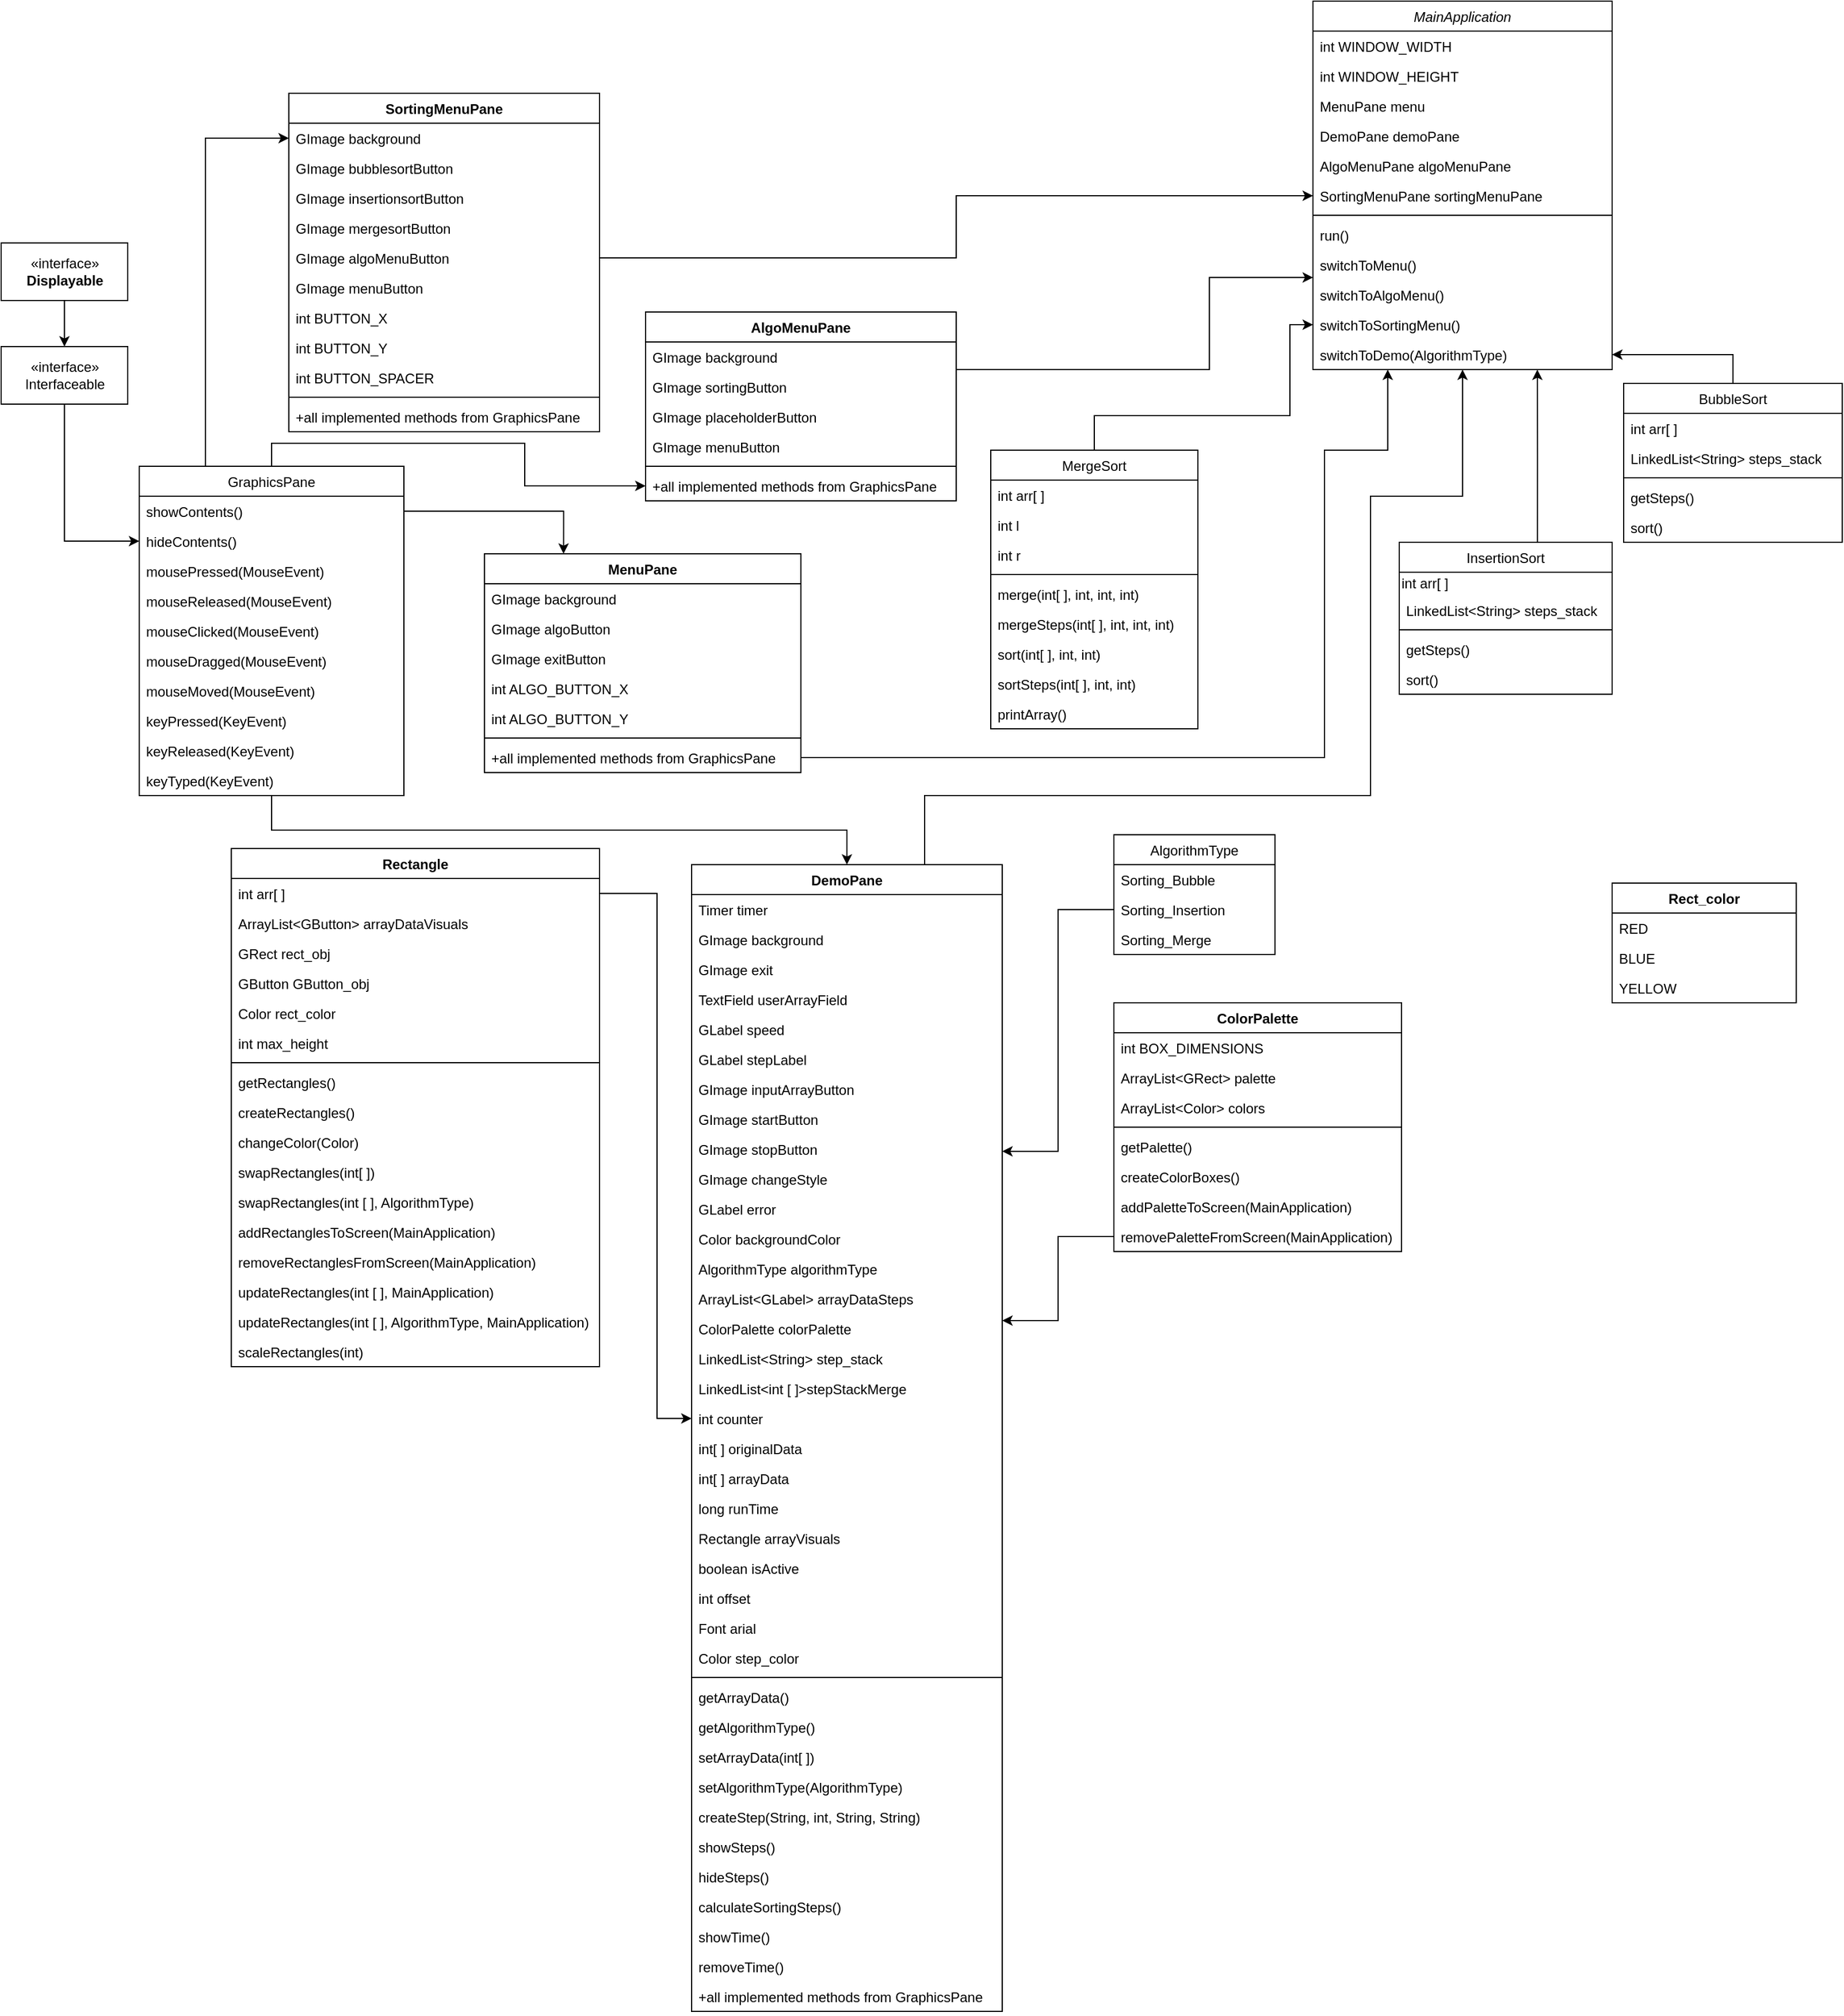 <mxfile version="14.6.1" type="github">
  <diagram id="C5RBs43oDa-KdzZeNtuy" name="Page-1">
    <mxGraphModel dx="2372" dy="1931" grid="1" gridSize="10" guides="1" tooltips="1" connect="1" arrows="1" fold="1" page="1" pageScale="1" pageWidth="827" pageHeight="1169" math="0" shadow="0">
      <root>
        <mxCell id="WIyWlLk6GJQsqaUBKTNV-0" />
        <mxCell id="WIyWlLk6GJQsqaUBKTNV-1" parent="WIyWlLk6GJQsqaUBKTNV-0" />
        <mxCell id="zkfFHV4jXpPFQw0GAbJ--0" value="MainApplication" style="swimlane;fontStyle=2;align=center;verticalAlign=top;childLayout=stackLayout;horizontal=1;startSize=26;horizontalStack=0;resizeParent=1;resizeLast=0;collapsible=1;marginBottom=0;rounded=0;shadow=0;strokeWidth=1;" parent="WIyWlLk6GJQsqaUBKTNV-1" vertex="1">
          <mxGeometry x="-310" y="-540" width="260" height="320" as="geometry">
            <mxRectangle x="230" y="140" width="160" height="26" as="alternateBounds" />
          </mxGeometry>
        </mxCell>
        <mxCell id="zkfFHV4jXpPFQw0GAbJ--1" value="int WINDOW_WIDTH" style="text;align=left;verticalAlign=top;spacingLeft=4;spacingRight=4;overflow=hidden;rotatable=0;points=[[0,0.5],[1,0.5]];portConstraint=eastwest;" parent="zkfFHV4jXpPFQw0GAbJ--0" vertex="1">
          <mxGeometry y="26" width="260" height="26" as="geometry" />
        </mxCell>
        <mxCell id="LGMK1gvnOZdBRCZ1egcA-61" value="int WINDOW_HEIGHT" style="text;strokeColor=none;fillColor=none;align=left;verticalAlign=top;spacingLeft=4;spacingRight=4;overflow=hidden;rotatable=0;points=[[0,0.5],[1,0.5]];portConstraint=eastwest;" parent="zkfFHV4jXpPFQw0GAbJ--0" vertex="1">
          <mxGeometry y="52" width="260" height="26" as="geometry" />
        </mxCell>
        <mxCell id="LGMK1gvnOZdBRCZ1egcA-62" value="MenuPane menu" style="text;strokeColor=none;fillColor=none;align=left;verticalAlign=top;spacingLeft=4;spacingRight=4;overflow=hidden;rotatable=0;points=[[0,0.5],[1,0.5]];portConstraint=eastwest;" parent="zkfFHV4jXpPFQw0GAbJ--0" vertex="1">
          <mxGeometry y="78" width="260" height="26" as="geometry" />
        </mxCell>
        <mxCell id="LGMK1gvnOZdBRCZ1egcA-63" value="DemoPane demoPane" style="text;strokeColor=none;fillColor=none;align=left;verticalAlign=top;spacingLeft=4;spacingRight=4;overflow=hidden;rotatable=0;points=[[0,0.5],[1,0.5]];portConstraint=eastwest;" parent="zkfFHV4jXpPFQw0GAbJ--0" vertex="1">
          <mxGeometry y="104" width="260" height="26" as="geometry" />
        </mxCell>
        <mxCell id="LGMK1gvnOZdBRCZ1egcA-64" value="AlgoMenuPane algoMenuPane" style="text;strokeColor=none;fillColor=none;align=left;verticalAlign=top;spacingLeft=4;spacingRight=4;overflow=hidden;rotatable=0;points=[[0,0.5],[1,0.5]];portConstraint=eastwest;" parent="zkfFHV4jXpPFQw0GAbJ--0" vertex="1">
          <mxGeometry y="130" width="260" height="26" as="geometry" />
        </mxCell>
        <mxCell id="LGMK1gvnOZdBRCZ1egcA-65" value="SortingMenuPane sortingMenuPane" style="text;strokeColor=none;fillColor=none;align=left;verticalAlign=top;spacingLeft=4;spacingRight=4;overflow=hidden;rotatable=0;points=[[0,0.5],[1,0.5]];portConstraint=eastwest;" parent="zkfFHV4jXpPFQw0GAbJ--0" vertex="1">
          <mxGeometry y="156" width="260" height="26" as="geometry" />
        </mxCell>
        <mxCell id="zkfFHV4jXpPFQw0GAbJ--4" value="" style="line;html=1;strokeWidth=1;align=left;verticalAlign=middle;spacingTop=-1;spacingLeft=3;spacingRight=3;rotatable=0;labelPosition=right;points=[];portConstraint=eastwest;" parent="zkfFHV4jXpPFQw0GAbJ--0" vertex="1">
          <mxGeometry y="182" width="260" height="8" as="geometry" />
        </mxCell>
        <mxCell id="zkfFHV4jXpPFQw0GAbJ--5" value="run()" style="text;align=left;verticalAlign=top;spacingLeft=4;spacingRight=4;overflow=hidden;rotatable=0;points=[[0,0.5],[1,0.5]];portConstraint=eastwest;" parent="zkfFHV4jXpPFQw0GAbJ--0" vertex="1">
          <mxGeometry y="190" width="260" height="26" as="geometry" />
        </mxCell>
        <mxCell id="LGMK1gvnOZdBRCZ1egcA-70" value="switchToMenu()" style="text;strokeColor=none;fillColor=none;align=left;verticalAlign=top;spacingLeft=4;spacingRight=4;overflow=hidden;rotatable=0;points=[[0,0.5],[1,0.5]];portConstraint=eastwest;" parent="zkfFHV4jXpPFQw0GAbJ--0" vertex="1">
          <mxGeometry y="216" width="260" height="26" as="geometry" />
        </mxCell>
        <mxCell id="LGMK1gvnOZdBRCZ1egcA-71" value="switchToAlgoMenu()" style="text;strokeColor=none;fillColor=none;align=left;verticalAlign=top;spacingLeft=4;spacingRight=4;overflow=hidden;rotatable=0;points=[[0,0.5],[1,0.5]];portConstraint=eastwest;" parent="zkfFHV4jXpPFQw0GAbJ--0" vertex="1">
          <mxGeometry y="242" width="260" height="26" as="geometry" />
        </mxCell>
        <mxCell id="LGMK1gvnOZdBRCZ1egcA-72" value="switchToSortingMenu()" style="text;strokeColor=none;fillColor=none;align=left;verticalAlign=top;spacingLeft=4;spacingRight=4;overflow=hidden;rotatable=0;points=[[0,0.5],[1,0.5]];portConstraint=eastwest;" parent="zkfFHV4jXpPFQw0GAbJ--0" vertex="1">
          <mxGeometry y="268" width="260" height="26" as="geometry" />
        </mxCell>
        <mxCell id="LGMK1gvnOZdBRCZ1egcA-73" value="switchToDemo(AlgorithmType)" style="text;strokeColor=none;fillColor=none;align=left;verticalAlign=top;spacingLeft=4;spacingRight=4;overflow=hidden;rotatable=0;points=[[0,0.5],[1,0.5]];portConstraint=eastwest;" parent="zkfFHV4jXpPFQw0GAbJ--0" vertex="1">
          <mxGeometry y="294" width="260" height="26" as="geometry" />
        </mxCell>
        <mxCell id="LGMK1gvnOZdBRCZ1egcA-74" style="edgeStyle=orthogonalEdgeStyle;rounded=0;orthogonalLoop=1;jettySize=auto;html=1;exitX=0.5;exitY=0;exitDx=0;exitDy=0;entryX=1;entryY=0.5;entryDx=0;entryDy=0;" parent="WIyWlLk6GJQsqaUBKTNV-1" source="zkfFHV4jXpPFQw0GAbJ--6" target="LGMK1gvnOZdBRCZ1egcA-73" edge="1">
          <mxGeometry relative="1" as="geometry" />
        </mxCell>
        <mxCell id="zkfFHV4jXpPFQw0GAbJ--6" value="BubbleSort" style="swimlane;fontStyle=0;align=center;verticalAlign=top;childLayout=stackLayout;horizontal=1;startSize=26;horizontalStack=0;resizeParent=1;resizeLast=0;collapsible=1;marginBottom=0;rounded=0;shadow=0;strokeWidth=1;" parent="WIyWlLk6GJQsqaUBKTNV-1" vertex="1">
          <mxGeometry x="-40" y="-208" width="190" height="138" as="geometry">
            <mxRectangle x="130" y="380" width="160" height="26" as="alternateBounds" />
          </mxGeometry>
        </mxCell>
        <mxCell id="zkfFHV4jXpPFQw0GAbJ--8" value="int arr[ ]" style="text;align=left;verticalAlign=top;spacingLeft=4;spacingRight=4;overflow=hidden;rotatable=0;points=[[0,0.5],[1,0.5]];portConstraint=eastwest;rounded=0;shadow=0;html=0;" parent="zkfFHV4jXpPFQw0GAbJ--6" vertex="1">
          <mxGeometry y="26" width="190" height="26" as="geometry" />
        </mxCell>
        <mxCell id="LGMK1gvnOZdBRCZ1egcA-59" value="LinkedList&lt;String&gt; steps_stack" style="text;strokeColor=none;fillColor=none;align=left;verticalAlign=top;spacingLeft=4;spacingRight=4;overflow=hidden;rotatable=0;points=[[0,0.5],[1,0.5]];portConstraint=eastwest;" parent="zkfFHV4jXpPFQw0GAbJ--6" vertex="1">
          <mxGeometry y="52" width="190" height="26" as="geometry" />
        </mxCell>
        <mxCell id="zkfFHV4jXpPFQw0GAbJ--9" value="" style="line;html=1;strokeWidth=1;align=left;verticalAlign=middle;spacingTop=-1;spacingLeft=3;spacingRight=3;rotatable=0;labelPosition=right;points=[];portConstraint=eastwest;" parent="zkfFHV4jXpPFQw0GAbJ--6" vertex="1">
          <mxGeometry y="78" width="190" height="8" as="geometry" />
        </mxCell>
        <mxCell id="zkfFHV4jXpPFQw0GAbJ--11" value="getSteps()" style="text;align=left;verticalAlign=top;spacingLeft=4;spacingRight=4;overflow=hidden;rotatable=0;points=[[0,0.5],[1,0.5]];portConstraint=eastwest;" parent="zkfFHV4jXpPFQw0GAbJ--6" vertex="1">
          <mxGeometry y="86" width="190" height="26" as="geometry" />
        </mxCell>
        <mxCell id="LGMK1gvnOZdBRCZ1egcA-60" value="sort()" style="text;strokeColor=none;fillColor=none;align=left;verticalAlign=top;spacingLeft=4;spacingRight=4;overflow=hidden;rotatable=0;points=[[0,0.5],[1,0.5]];portConstraint=eastwest;" parent="zkfFHV4jXpPFQw0GAbJ--6" vertex="1">
          <mxGeometry y="112" width="190" height="26" as="geometry" />
        </mxCell>
        <mxCell id="zkfFHV4jXpPFQw0GAbJ--13" value="InsertionSort" style="swimlane;fontStyle=0;align=center;verticalAlign=top;childLayout=stackLayout;horizontal=1;startSize=26;horizontalStack=0;resizeParent=1;resizeLast=0;collapsible=1;marginBottom=0;rounded=0;shadow=0;strokeWidth=1;" parent="WIyWlLk6GJQsqaUBKTNV-1" vertex="1">
          <mxGeometry x="-235" y="-70" width="185" height="132" as="geometry">
            <mxRectangle x="340" y="380" width="170" height="26" as="alternateBounds" />
          </mxGeometry>
        </mxCell>
        <mxCell id="o2Na_KGdBYoTRW34L9EO-0" value="int arr[ ]" style="text;html=1;strokeColor=none;fillColor=none;align=left;verticalAlign=middle;whiteSpace=wrap;rounded=0;" parent="zkfFHV4jXpPFQw0GAbJ--13" vertex="1">
          <mxGeometry y="26" width="185" height="20" as="geometry" />
        </mxCell>
        <mxCell id="LGMK1gvnOZdBRCZ1egcA-56" value="LinkedList&lt;String&gt; steps_stack" style="text;strokeColor=none;fillColor=none;align=left;verticalAlign=top;spacingLeft=4;spacingRight=4;overflow=hidden;rotatable=0;points=[[0,0.5],[1,0.5]];portConstraint=eastwest;" parent="zkfFHV4jXpPFQw0GAbJ--13" vertex="1">
          <mxGeometry y="46" width="185" height="26" as="geometry" />
        </mxCell>
        <mxCell id="zkfFHV4jXpPFQw0GAbJ--15" value="" style="line;html=1;strokeWidth=1;align=left;verticalAlign=middle;spacingTop=-1;spacingLeft=3;spacingRight=3;rotatable=0;labelPosition=right;points=[];portConstraint=eastwest;" parent="zkfFHV4jXpPFQw0GAbJ--13" vertex="1">
          <mxGeometry y="72" width="185" height="8" as="geometry" />
        </mxCell>
        <mxCell id="LGMK1gvnOZdBRCZ1egcA-57" value="getSteps()" style="text;strokeColor=none;fillColor=none;align=left;verticalAlign=top;spacingLeft=4;spacingRight=4;overflow=hidden;rotatable=0;points=[[0,0.5],[1,0.5]];portConstraint=eastwest;" parent="zkfFHV4jXpPFQw0GAbJ--13" vertex="1">
          <mxGeometry y="80" width="185" height="26" as="geometry" />
        </mxCell>
        <mxCell id="LGMK1gvnOZdBRCZ1egcA-58" value="sort()" style="text;strokeColor=none;fillColor=none;align=left;verticalAlign=top;spacingLeft=4;spacingRight=4;overflow=hidden;rotatable=0;points=[[0,0.5],[1,0.5]];portConstraint=eastwest;" parent="zkfFHV4jXpPFQw0GAbJ--13" vertex="1">
          <mxGeometry y="106" width="185" height="26" as="geometry" />
        </mxCell>
        <mxCell id="LGMK1gvnOZdBRCZ1egcA-76" style="edgeStyle=orthogonalEdgeStyle;rounded=0;orthogonalLoop=1;jettySize=auto;html=1;entryX=0;entryY=0.5;entryDx=0;entryDy=0;" parent="WIyWlLk6GJQsqaUBKTNV-1" source="zkfFHV4jXpPFQw0GAbJ--17" target="LGMK1gvnOZdBRCZ1egcA-72" edge="1">
          <mxGeometry relative="1" as="geometry">
            <Array as="points">
              <mxPoint x="-500" y="-180" />
              <mxPoint x="-330" y="-180" />
              <mxPoint x="-330" y="-259" />
            </Array>
          </mxGeometry>
        </mxCell>
        <mxCell id="zkfFHV4jXpPFQw0GAbJ--17" value="MergeSort" style="swimlane;fontStyle=0;align=center;verticalAlign=top;childLayout=stackLayout;horizontal=1;startSize=26;horizontalStack=0;resizeParent=1;resizeLast=0;collapsible=1;marginBottom=0;rounded=0;shadow=0;strokeWidth=1;" parent="WIyWlLk6GJQsqaUBKTNV-1" vertex="1">
          <mxGeometry x="-590" y="-150" width="180" height="242" as="geometry">
            <mxRectangle x="550" y="140" width="160" height="26" as="alternateBounds" />
          </mxGeometry>
        </mxCell>
        <mxCell id="zkfFHV4jXpPFQw0GAbJ--22" value="int arr[ ]" style="text;align=left;verticalAlign=top;spacingLeft=4;spacingRight=4;overflow=hidden;rotatable=0;points=[[0,0.5],[1,0.5]];portConstraint=eastwest;rounded=0;shadow=0;html=0;" parent="zkfFHV4jXpPFQw0GAbJ--17" vertex="1">
          <mxGeometry y="26" width="180" height="26" as="geometry" />
        </mxCell>
        <mxCell id="LGMK1gvnOZdBRCZ1egcA-50" value="int l" style="text;strokeColor=none;fillColor=none;align=left;verticalAlign=top;spacingLeft=4;spacingRight=4;overflow=hidden;rotatable=0;points=[[0,0.5],[1,0.5]];portConstraint=eastwest;" parent="zkfFHV4jXpPFQw0GAbJ--17" vertex="1">
          <mxGeometry y="52" width="180" height="26" as="geometry" />
        </mxCell>
        <mxCell id="LGMK1gvnOZdBRCZ1egcA-51" value="int r" style="text;strokeColor=none;fillColor=none;align=left;verticalAlign=top;spacingLeft=4;spacingRight=4;overflow=hidden;rotatable=0;points=[[0,0.5],[1,0.5]];portConstraint=eastwest;" parent="zkfFHV4jXpPFQw0GAbJ--17" vertex="1">
          <mxGeometry y="78" width="180" height="26" as="geometry" />
        </mxCell>
        <mxCell id="zkfFHV4jXpPFQw0GAbJ--23" value="" style="line;html=1;strokeWidth=1;align=left;verticalAlign=middle;spacingTop=-1;spacingLeft=3;spacingRight=3;rotatable=0;labelPosition=right;points=[];portConstraint=eastwest;" parent="zkfFHV4jXpPFQw0GAbJ--17" vertex="1">
          <mxGeometry y="104" width="180" height="8" as="geometry" />
        </mxCell>
        <mxCell id="zkfFHV4jXpPFQw0GAbJ--25" value="merge(int[ ], int, int, int)" style="text;align=left;verticalAlign=top;spacingLeft=4;spacingRight=4;overflow=hidden;rotatable=0;points=[[0,0.5],[1,0.5]];portConstraint=eastwest;" parent="zkfFHV4jXpPFQw0GAbJ--17" vertex="1">
          <mxGeometry y="112" width="180" height="26" as="geometry" />
        </mxCell>
        <mxCell id="LGMK1gvnOZdBRCZ1egcA-52" value="mergeSteps(int[ ], int, int, int)" style="text;strokeColor=none;fillColor=none;align=left;verticalAlign=top;spacingLeft=4;spacingRight=4;overflow=hidden;rotatable=0;points=[[0,0.5],[1,0.5]];portConstraint=eastwest;" parent="zkfFHV4jXpPFQw0GAbJ--17" vertex="1">
          <mxGeometry y="138" width="180" height="26" as="geometry" />
        </mxCell>
        <mxCell id="LGMK1gvnOZdBRCZ1egcA-53" value="sort(int[ ], int, int)" style="text;strokeColor=none;fillColor=none;align=left;verticalAlign=top;spacingLeft=4;spacingRight=4;overflow=hidden;rotatable=0;points=[[0,0.5],[1,0.5]];portConstraint=eastwest;" parent="zkfFHV4jXpPFQw0GAbJ--17" vertex="1">
          <mxGeometry y="164" width="180" height="26" as="geometry" />
        </mxCell>
        <mxCell id="LGMK1gvnOZdBRCZ1egcA-54" value="sortSteps(int[ ], int, int)" style="text;strokeColor=none;fillColor=none;align=left;verticalAlign=top;spacingLeft=4;spacingRight=4;overflow=hidden;rotatable=0;points=[[0,0.5],[1,0.5]];portConstraint=eastwest;" parent="zkfFHV4jXpPFQw0GAbJ--17" vertex="1">
          <mxGeometry y="190" width="180" height="26" as="geometry" />
        </mxCell>
        <mxCell id="LGMK1gvnOZdBRCZ1egcA-55" value="printArray()" style="text;strokeColor=none;fillColor=none;align=left;verticalAlign=top;spacingLeft=4;spacingRight=4;overflow=hidden;rotatable=0;points=[[0,0.5],[1,0.5]];portConstraint=eastwest;" parent="zkfFHV4jXpPFQw0GAbJ--17" vertex="1">
          <mxGeometry y="216" width="180" height="26" as="geometry" />
        </mxCell>
        <mxCell id="m_0bZoI5zcQ6gMoOjqxk-0" value="AlgoMenuPane" style="swimlane;fontStyle=1;align=center;verticalAlign=top;childLayout=stackLayout;horizontal=1;startSize=26;horizontalStack=0;resizeParent=1;resizeParentMax=0;resizeLast=0;collapsible=1;marginBottom=0;" parent="WIyWlLk6GJQsqaUBKTNV-1" vertex="1">
          <mxGeometry x="-890" y="-270" width="270" height="164" as="geometry" />
        </mxCell>
        <mxCell id="m_0bZoI5zcQ6gMoOjqxk-1" value="GImage background" style="text;strokeColor=none;fillColor=none;align=left;verticalAlign=top;spacingLeft=4;spacingRight=4;overflow=hidden;rotatable=0;points=[[0,0.5],[1,0.5]];portConstraint=eastwest;" parent="m_0bZoI5zcQ6gMoOjqxk-0" vertex="1">
          <mxGeometry y="26" width="270" height="26" as="geometry" />
        </mxCell>
        <mxCell id="LGMK1gvnOZdBRCZ1egcA-1" value="GImage sortingButton" style="text;strokeColor=none;fillColor=none;align=left;verticalAlign=top;spacingLeft=4;spacingRight=4;overflow=hidden;rotatable=0;points=[[0,0.5],[1,0.5]];portConstraint=eastwest;" parent="m_0bZoI5zcQ6gMoOjqxk-0" vertex="1">
          <mxGeometry y="52" width="270" height="26" as="geometry" />
        </mxCell>
        <mxCell id="LGMK1gvnOZdBRCZ1egcA-2" value="GImage placeholderButton" style="text;strokeColor=none;fillColor=none;align=left;verticalAlign=top;spacingLeft=4;spacingRight=4;overflow=hidden;rotatable=0;points=[[0,0.5],[1,0.5]];portConstraint=eastwest;" parent="m_0bZoI5zcQ6gMoOjqxk-0" vertex="1">
          <mxGeometry y="78" width="270" height="26" as="geometry" />
        </mxCell>
        <mxCell id="LGMK1gvnOZdBRCZ1egcA-3" value="GImage menuButton" style="text;strokeColor=none;fillColor=none;align=left;verticalAlign=top;spacingLeft=4;spacingRight=4;overflow=hidden;rotatable=0;points=[[0,0.5],[1,0.5]];portConstraint=eastwest;" parent="m_0bZoI5zcQ6gMoOjqxk-0" vertex="1">
          <mxGeometry y="104" width="270" height="26" as="geometry" />
        </mxCell>
        <mxCell id="m_0bZoI5zcQ6gMoOjqxk-2" value="" style="line;strokeWidth=1;fillColor=none;align=left;verticalAlign=middle;spacingTop=-1;spacingLeft=3;spacingRight=3;rotatable=0;labelPosition=right;points=[];portConstraint=eastwest;" parent="m_0bZoI5zcQ6gMoOjqxk-0" vertex="1">
          <mxGeometry y="130" width="270" height="8" as="geometry" />
        </mxCell>
        <mxCell id="m_0bZoI5zcQ6gMoOjqxk-3" value="+all implemented methods from GraphicsPane" style="text;strokeColor=none;fillColor=none;align=left;verticalAlign=top;spacingLeft=4;spacingRight=4;overflow=hidden;rotatable=0;points=[[0,0.5],[1,0.5]];portConstraint=eastwest;" parent="m_0bZoI5zcQ6gMoOjqxk-0" vertex="1">
          <mxGeometry y="138" width="270" height="26" as="geometry" />
        </mxCell>
        <mxCell id="m_0bZoI5zcQ6gMoOjqxk-8" value="AlgorithmType" style="swimlane;fontStyle=0;childLayout=stackLayout;horizontal=1;startSize=26;fillColor=none;horizontalStack=0;resizeParent=1;resizeParentMax=0;resizeLast=0;collapsible=1;marginBottom=0;" parent="WIyWlLk6GJQsqaUBKTNV-1" vertex="1">
          <mxGeometry x="-483" y="184" width="140" height="104" as="geometry" />
        </mxCell>
        <mxCell id="m_0bZoI5zcQ6gMoOjqxk-9" value="Sorting_Bubble" style="text;strokeColor=none;fillColor=none;align=left;verticalAlign=top;spacingLeft=4;spacingRight=4;overflow=hidden;rotatable=0;points=[[0,0.5],[1,0.5]];portConstraint=eastwest;" parent="m_0bZoI5zcQ6gMoOjqxk-8" vertex="1">
          <mxGeometry y="26" width="140" height="26" as="geometry" />
        </mxCell>
        <mxCell id="m_0bZoI5zcQ6gMoOjqxk-10" value="Sorting_Insertion" style="text;strokeColor=none;fillColor=none;align=left;verticalAlign=top;spacingLeft=4;spacingRight=4;overflow=hidden;rotatable=0;points=[[0,0.5],[1,0.5]];portConstraint=eastwest;" parent="m_0bZoI5zcQ6gMoOjqxk-8" vertex="1">
          <mxGeometry y="52" width="140" height="26" as="geometry" />
        </mxCell>
        <mxCell id="m_0bZoI5zcQ6gMoOjqxk-11" value="Sorting_Merge" style="text;strokeColor=none;fillColor=none;align=left;verticalAlign=top;spacingLeft=4;spacingRight=4;overflow=hidden;rotatable=0;points=[[0,0.5],[1,0.5]];portConstraint=eastwest;" parent="m_0bZoI5zcQ6gMoOjqxk-8" vertex="1">
          <mxGeometry y="78" width="140" height="26" as="geometry" />
        </mxCell>
        <mxCell id="m_0bZoI5zcQ6gMoOjqxk-12" value="Rect_color" style="swimlane;fontStyle=1;align=center;verticalAlign=top;childLayout=stackLayout;horizontal=1;startSize=26;horizontalStack=0;resizeParent=1;resizeParentMax=0;resizeLast=0;collapsible=1;marginBottom=0;" parent="WIyWlLk6GJQsqaUBKTNV-1" vertex="1">
          <mxGeometry x="-50" y="226" width="160" height="104" as="geometry" />
        </mxCell>
        <mxCell id="m_0bZoI5zcQ6gMoOjqxk-13" value="RED" style="text;strokeColor=none;fillColor=none;align=left;verticalAlign=top;spacingLeft=4;spacingRight=4;overflow=hidden;rotatable=0;points=[[0,0.5],[1,0.5]];portConstraint=eastwest;" parent="m_0bZoI5zcQ6gMoOjqxk-12" vertex="1">
          <mxGeometry y="26" width="160" height="26" as="geometry" />
        </mxCell>
        <mxCell id="LGMK1gvnOZdBRCZ1egcA-23" value="BLUE" style="text;strokeColor=none;fillColor=none;align=left;verticalAlign=top;spacingLeft=4;spacingRight=4;overflow=hidden;rotatable=0;points=[[0,0.5],[1,0.5]];portConstraint=eastwest;" parent="m_0bZoI5zcQ6gMoOjqxk-12" vertex="1">
          <mxGeometry y="52" width="160" height="26" as="geometry" />
        </mxCell>
        <mxCell id="LGMK1gvnOZdBRCZ1egcA-24" value="YELLOW" style="text;strokeColor=none;fillColor=none;align=left;verticalAlign=top;spacingLeft=4;spacingRight=4;overflow=hidden;rotatable=0;points=[[0,0.5],[1,0.5]];portConstraint=eastwest;" parent="m_0bZoI5zcQ6gMoOjqxk-12" vertex="1">
          <mxGeometry y="78" width="160" height="26" as="geometry" />
        </mxCell>
        <mxCell id="m_0bZoI5zcQ6gMoOjqxk-16" value="Rectangle" style="swimlane;fontStyle=1;align=center;verticalAlign=top;childLayout=stackLayout;horizontal=1;startSize=26;horizontalStack=0;resizeParent=1;resizeParentMax=0;resizeLast=0;collapsible=1;marginBottom=0;" parent="WIyWlLk6GJQsqaUBKTNV-1" vertex="1">
          <mxGeometry x="-1250" y="196" width="320" height="450" as="geometry" />
        </mxCell>
        <mxCell id="LGMK1gvnOZdBRCZ1egcA-16" value="int arr[ ]" style="text;strokeColor=none;fillColor=none;align=left;verticalAlign=top;spacingLeft=4;spacingRight=4;overflow=hidden;rotatable=0;points=[[0,0.5],[1,0.5]];portConstraint=eastwest;" parent="m_0bZoI5zcQ6gMoOjqxk-16" vertex="1">
          <mxGeometry y="26" width="320" height="26" as="geometry" />
        </mxCell>
        <mxCell id="LGMK1gvnOZdBRCZ1egcA-18" value="ArrayList&lt;GButton&gt; arrayDataVisuals" style="text;strokeColor=none;fillColor=none;align=left;verticalAlign=top;spacingLeft=4;spacingRight=4;overflow=hidden;rotatable=0;points=[[0,0.5],[1,0.5]];portConstraint=eastwest;" parent="m_0bZoI5zcQ6gMoOjqxk-16" vertex="1">
          <mxGeometry y="52" width="320" height="26" as="geometry" />
        </mxCell>
        <mxCell id="SmqapJXVJA0xlIjlpTaD-6" value="GRect rect_obj" style="text;strokeColor=none;fillColor=none;align=left;verticalAlign=top;spacingLeft=4;spacingRight=4;overflow=hidden;rotatable=0;points=[[0,0.5],[1,0.5]];portConstraint=eastwest;" vertex="1" parent="m_0bZoI5zcQ6gMoOjqxk-16">
          <mxGeometry y="78" width="320" height="26" as="geometry" />
        </mxCell>
        <mxCell id="SmqapJXVJA0xlIjlpTaD-7" value="GButton GButton_obj" style="text;strokeColor=none;fillColor=none;align=left;verticalAlign=top;spacingLeft=4;spacingRight=4;overflow=hidden;rotatable=0;points=[[0,0.5],[1,0.5]];portConstraint=eastwest;" vertex="1" parent="m_0bZoI5zcQ6gMoOjqxk-16">
          <mxGeometry y="104" width="320" height="26" as="geometry" />
        </mxCell>
        <mxCell id="SmqapJXVJA0xlIjlpTaD-8" value="Color rect_color" style="text;strokeColor=none;fillColor=none;align=left;verticalAlign=top;spacingLeft=4;spacingRight=4;overflow=hidden;rotatable=0;points=[[0,0.5],[1,0.5]];portConstraint=eastwest;" vertex="1" parent="m_0bZoI5zcQ6gMoOjqxk-16">
          <mxGeometry y="130" width="320" height="26" as="geometry" />
        </mxCell>
        <mxCell id="SmqapJXVJA0xlIjlpTaD-9" value="int max_height" style="text;strokeColor=none;fillColor=none;align=left;verticalAlign=top;spacingLeft=4;spacingRight=4;overflow=hidden;rotatable=0;points=[[0,0.5],[1,0.5]];portConstraint=eastwest;" vertex="1" parent="m_0bZoI5zcQ6gMoOjqxk-16">
          <mxGeometry y="156" width="320" height="26" as="geometry" />
        </mxCell>
        <mxCell id="m_0bZoI5zcQ6gMoOjqxk-18" value="" style="line;strokeWidth=1;fillColor=none;align=left;verticalAlign=middle;spacingTop=-1;spacingLeft=3;spacingRight=3;rotatable=0;labelPosition=right;points=[];portConstraint=eastwest;" parent="m_0bZoI5zcQ6gMoOjqxk-16" vertex="1">
          <mxGeometry y="182" width="320" height="8" as="geometry" />
        </mxCell>
        <mxCell id="LGMK1gvnOZdBRCZ1egcA-22" value="getRectangles()" style="text;strokeColor=none;fillColor=none;align=left;verticalAlign=top;spacingLeft=4;spacingRight=4;overflow=hidden;rotatable=0;points=[[0,0.5],[1,0.5]];portConstraint=eastwest;" parent="m_0bZoI5zcQ6gMoOjqxk-16" vertex="1">
          <mxGeometry y="190" width="320" height="26" as="geometry" />
        </mxCell>
        <mxCell id="SmqapJXVJA0xlIjlpTaD-10" value="createRectangles()" style="text;strokeColor=none;fillColor=none;align=left;verticalAlign=top;spacingLeft=4;spacingRight=4;overflow=hidden;rotatable=0;points=[[0,0.5],[1,0.5]];portConstraint=eastwest;" vertex="1" parent="m_0bZoI5zcQ6gMoOjqxk-16">
          <mxGeometry y="216" width="320" height="26" as="geometry" />
        </mxCell>
        <mxCell id="LGMK1gvnOZdBRCZ1egcA-20" value="changeColor(Color)" style="text;strokeColor=none;fillColor=none;align=left;verticalAlign=top;spacingLeft=4;spacingRight=4;overflow=hidden;rotatable=0;points=[[0,0.5],[1,0.5]];portConstraint=eastwest;" parent="m_0bZoI5zcQ6gMoOjqxk-16" vertex="1">
          <mxGeometry y="242" width="320" height="26" as="geometry" />
        </mxCell>
        <mxCell id="SmqapJXVJA0xlIjlpTaD-11" value="swapRectangles(int[ ])" style="text;strokeColor=none;fillColor=none;align=left;verticalAlign=top;spacingLeft=4;spacingRight=4;overflow=hidden;rotatable=0;points=[[0,0.5],[1,0.5]];portConstraint=eastwest;" vertex="1" parent="m_0bZoI5zcQ6gMoOjqxk-16">
          <mxGeometry y="268" width="320" height="26" as="geometry" />
        </mxCell>
        <mxCell id="SmqapJXVJA0xlIjlpTaD-12" value="swapRectangles(int [ ], AlgorithmType)" style="text;strokeColor=none;fillColor=none;align=left;verticalAlign=top;spacingLeft=4;spacingRight=4;overflow=hidden;rotatable=0;points=[[0,0.5],[1,0.5]];portConstraint=eastwest;" vertex="1" parent="m_0bZoI5zcQ6gMoOjqxk-16">
          <mxGeometry y="294" width="320" height="26" as="geometry" />
        </mxCell>
        <mxCell id="SmqapJXVJA0xlIjlpTaD-13" value="addRectanglesToScreen(MainApplication)" style="text;strokeColor=none;fillColor=none;align=left;verticalAlign=top;spacingLeft=4;spacingRight=4;overflow=hidden;rotatable=0;points=[[0,0.5],[1,0.5]];portConstraint=eastwest;" vertex="1" parent="m_0bZoI5zcQ6gMoOjqxk-16">
          <mxGeometry y="320" width="320" height="26" as="geometry" />
        </mxCell>
        <mxCell id="SmqapJXVJA0xlIjlpTaD-14" value="removeRectanglesFromScreen(MainApplication)" style="text;strokeColor=none;fillColor=none;align=left;verticalAlign=top;spacingLeft=4;spacingRight=4;overflow=hidden;rotatable=0;points=[[0,0.5],[1,0.5]];portConstraint=eastwest;" vertex="1" parent="m_0bZoI5zcQ6gMoOjqxk-16">
          <mxGeometry y="346" width="320" height="26" as="geometry" />
        </mxCell>
        <mxCell id="SmqapJXVJA0xlIjlpTaD-15" value="updateRectangles(int [ ], MainApplication)" style="text;strokeColor=none;fillColor=none;align=left;verticalAlign=top;spacingLeft=4;spacingRight=4;overflow=hidden;rotatable=0;points=[[0,0.5],[1,0.5]];portConstraint=eastwest;" vertex="1" parent="m_0bZoI5zcQ6gMoOjqxk-16">
          <mxGeometry y="372" width="320" height="26" as="geometry" />
        </mxCell>
        <mxCell id="SmqapJXVJA0xlIjlpTaD-16" value="updateRectangles(int [ ], AlgorithmType, MainApplication)" style="text;strokeColor=none;fillColor=none;align=left;verticalAlign=top;spacingLeft=4;spacingRight=4;overflow=hidden;rotatable=0;points=[[0,0.5],[1,0.5]];portConstraint=eastwest;" vertex="1" parent="m_0bZoI5zcQ6gMoOjqxk-16">
          <mxGeometry y="398" width="320" height="26" as="geometry" />
        </mxCell>
        <mxCell id="LGMK1gvnOZdBRCZ1egcA-21" value="scaleRectangles(int)" style="text;strokeColor=none;fillColor=none;align=left;verticalAlign=top;spacingLeft=4;spacingRight=4;overflow=hidden;rotatable=0;points=[[0,0.5],[1,0.5]];portConstraint=eastwest;" parent="m_0bZoI5zcQ6gMoOjqxk-16" vertex="1">
          <mxGeometry y="424" width="320" height="26" as="geometry" />
        </mxCell>
        <mxCell id="m_0bZoI5zcQ6gMoOjqxk-20" value="SortingMenuPane" style="swimlane;fontStyle=1;align=center;verticalAlign=top;childLayout=stackLayout;horizontal=1;startSize=26;horizontalStack=0;resizeParent=1;resizeParentMax=0;resizeLast=0;collapsible=1;marginBottom=0;" parent="WIyWlLk6GJQsqaUBKTNV-1" vertex="1">
          <mxGeometry x="-1200" y="-460" width="270" height="294" as="geometry" />
        </mxCell>
        <mxCell id="m_0bZoI5zcQ6gMoOjqxk-21" value="GImage background" style="text;strokeColor=none;fillColor=none;align=left;verticalAlign=top;spacingLeft=4;spacingRight=4;overflow=hidden;rotatable=0;points=[[0,0.5],[1,0.5]];portConstraint=eastwest;" parent="m_0bZoI5zcQ6gMoOjqxk-20" vertex="1">
          <mxGeometry y="26" width="270" height="26" as="geometry" />
        </mxCell>
        <mxCell id="LGMK1gvnOZdBRCZ1egcA-41" value="GImage bubblesortButton" style="text;strokeColor=none;fillColor=none;align=left;verticalAlign=top;spacingLeft=4;spacingRight=4;overflow=hidden;rotatable=0;points=[[0,0.5],[1,0.5]];portConstraint=eastwest;" parent="m_0bZoI5zcQ6gMoOjqxk-20" vertex="1">
          <mxGeometry y="52" width="270" height="26" as="geometry" />
        </mxCell>
        <mxCell id="LGMK1gvnOZdBRCZ1egcA-42" value="GImage insertionsortButton" style="text;strokeColor=none;fillColor=none;align=left;verticalAlign=top;spacingLeft=4;spacingRight=4;overflow=hidden;rotatable=0;points=[[0,0.5],[1,0.5]];portConstraint=eastwest;" parent="m_0bZoI5zcQ6gMoOjqxk-20" vertex="1">
          <mxGeometry y="78" width="270" height="26" as="geometry" />
        </mxCell>
        <mxCell id="LGMK1gvnOZdBRCZ1egcA-43" value="GImage mergesortButton" style="text;strokeColor=none;fillColor=none;align=left;verticalAlign=top;spacingLeft=4;spacingRight=4;overflow=hidden;rotatable=0;points=[[0,0.5],[1,0.5]];portConstraint=eastwest;" parent="m_0bZoI5zcQ6gMoOjqxk-20" vertex="1">
          <mxGeometry y="104" width="270" height="26" as="geometry" />
        </mxCell>
        <mxCell id="LGMK1gvnOZdBRCZ1egcA-44" value="GImage algoMenuButton" style="text;strokeColor=none;fillColor=none;align=left;verticalAlign=top;spacingLeft=4;spacingRight=4;overflow=hidden;rotatable=0;points=[[0,0.5],[1,0.5]];portConstraint=eastwest;" parent="m_0bZoI5zcQ6gMoOjqxk-20" vertex="1">
          <mxGeometry y="130" width="270" height="26" as="geometry" />
        </mxCell>
        <mxCell id="LGMK1gvnOZdBRCZ1egcA-45" value="GImage menuButton" style="text;strokeColor=none;fillColor=none;align=left;verticalAlign=top;spacingLeft=4;spacingRight=4;overflow=hidden;rotatable=0;points=[[0,0.5],[1,0.5]];portConstraint=eastwest;" parent="m_0bZoI5zcQ6gMoOjqxk-20" vertex="1">
          <mxGeometry y="156" width="270" height="26" as="geometry" />
        </mxCell>
        <mxCell id="LGMK1gvnOZdBRCZ1egcA-46" value="int BUTTON_X" style="text;strokeColor=none;fillColor=none;align=left;verticalAlign=top;spacingLeft=4;spacingRight=4;overflow=hidden;rotatable=0;points=[[0,0.5],[1,0.5]];portConstraint=eastwest;" parent="m_0bZoI5zcQ6gMoOjqxk-20" vertex="1">
          <mxGeometry y="182" width="270" height="26" as="geometry" />
        </mxCell>
        <mxCell id="LGMK1gvnOZdBRCZ1egcA-47" value="int BUTTON_Y" style="text;strokeColor=none;fillColor=none;align=left;verticalAlign=top;spacingLeft=4;spacingRight=4;overflow=hidden;rotatable=0;points=[[0,0.5],[1,0.5]];portConstraint=eastwest;" parent="m_0bZoI5zcQ6gMoOjqxk-20" vertex="1">
          <mxGeometry y="208" width="270" height="26" as="geometry" />
        </mxCell>
        <mxCell id="LGMK1gvnOZdBRCZ1egcA-48" value="int BUTTON_SPACER" style="text;strokeColor=none;fillColor=none;align=left;verticalAlign=top;spacingLeft=4;spacingRight=4;overflow=hidden;rotatable=0;points=[[0,0.5],[1,0.5]];portConstraint=eastwest;" parent="m_0bZoI5zcQ6gMoOjqxk-20" vertex="1">
          <mxGeometry y="234" width="270" height="26" as="geometry" />
        </mxCell>
        <mxCell id="m_0bZoI5zcQ6gMoOjqxk-22" value="" style="line;strokeWidth=1;fillColor=none;align=left;verticalAlign=middle;spacingTop=-1;spacingLeft=3;spacingRight=3;rotatable=0;labelPosition=right;points=[];portConstraint=eastwest;" parent="m_0bZoI5zcQ6gMoOjqxk-20" vertex="1">
          <mxGeometry y="260" width="270" height="8" as="geometry" />
        </mxCell>
        <mxCell id="m_0bZoI5zcQ6gMoOjqxk-23" value="+all implemented methods from GraphicsPane" style="text;strokeColor=none;fillColor=none;align=left;verticalAlign=top;spacingLeft=4;spacingRight=4;overflow=hidden;rotatable=0;points=[[0,0.5],[1,0.5]];portConstraint=eastwest;" parent="m_0bZoI5zcQ6gMoOjqxk-20" vertex="1">
          <mxGeometry y="268" width="270" height="26" as="geometry" />
        </mxCell>
        <mxCell id="m_0bZoI5zcQ6gMoOjqxk-26" value="MenuPane" style="swimlane;fontStyle=1;align=center;verticalAlign=top;childLayout=stackLayout;horizontal=1;startSize=26;horizontalStack=0;resizeParent=1;resizeParentMax=0;resizeLast=0;collapsible=1;marginBottom=0;" parent="WIyWlLk6GJQsqaUBKTNV-1" vertex="1">
          <mxGeometry x="-1030" y="-60" width="275" height="190" as="geometry" />
        </mxCell>
        <mxCell id="m_0bZoI5zcQ6gMoOjqxk-27" value="GImage background" style="text;strokeColor=none;fillColor=none;align=left;verticalAlign=top;spacingLeft=4;spacingRight=4;overflow=hidden;rotatable=0;points=[[0,0.5],[1,0.5]];portConstraint=eastwest;" parent="m_0bZoI5zcQ6gMoOjqxk-26" vertex="1">
          <mxGeometry y="26" width="275" height="26" as="geometry" />
        </mxCell>
        <mxCell id="LGMK1gvnOZdBRCZ1egcA-32" value="GImage algoButton" style="text;strokeColor=none;fillColor=none;align=left;verticalAlign=top;spacingLeft=4;spacingRight=4;overflow=hidden;rotatable=0;points=[[0,0.5],[1,0.5]];portConstraint=eastwest;" parent="m_0bZoI5zcQ6gMoOjqxk-26" vertex="1">
          <mxGeometry y="52" width="275" height="26" as="geometry" />
        </mxCell>
        <mxCell id="LGMK1gvnOZdBRCZ1egcA-33" value="GImage exitButton" style="text;strokeColor=none;fillColor=none;align=left;verticalAlign=top;spacingLeft=4;spacingRight=4;overflow=hidden;rotatable=0;points=[[0,0.5],[1,0.5]];portConstraint=eastwest;" parent="m_0bZoI5zcQ6gMoOjqxk-26" vertex="1">
          <mxGeometry y="78" width="275" height="26" as="geometry" />
        </mxCell>
        <mxCell id="LGMK1gvnOZdBRCZ1egcA-34" value="int ALGO_BUTTON_X" style="text;strokeColor=none;fillColor=none;align=left;verticalAlign=top;spacingLeft=4;spacingRight=4;overflow=hidden;rotatable=0;points=[[0,0.5],[1,0.5]];portConstraint=eastwest;" parent="m_0bZoI5zcQ6gMoOjqxk-26" vertex="1">
          <mxGeometry y="104" width="275" height="26" as="geometry" />
        </mxCell>
        <mxCell id="LGMK1gvnOZdBRCZ1egcA-35" value="int ALGO_BUTTON_Y" style="text;strokeColor=none;fillColor=none;align=left;verticalAlign=top;spacingLeft=4;spacingRight=4;overflow=hidden;rotatable=0;points=[[0,0.5],[1,0.5]];portConstraint=eastwest;" parent="m_0bZoI5zcQ6gMoOjqxk-26" vertex="1">
          <mxGeometry y="130" width="275" height="26" as="geometry" />
        </mxCell>
        <mxCell id="m_0bZoI5zcQ6gMoOjqxk-28" value="" style="line;strokeWidth=1;fillColor=none;align=left;verticalAlign=middle;spacingTop=-1;spacingLeft=3;spacingRight=3;rotatable=0;labelPosition=right;points=[];portConstraint=eastwest;" parent="m_0bZoI5zcQ6gMoOjqxk-26" vertex="1">
          <mxGeometry y="156" width="275" height="8" as="geometry" />
        </mxCell>
        <mxCell id="m_0bZoI5zcQ6gMoOjqxk-29" value="+all implemented methods from GraphicsPane" style="text;strokeColor=none;fillColor=none;align=left;verticalAlign=top;spacingLeft=4;spacingRight=4;overflow=hidden;rotatable=0;points=[[0,0.5],[1,0.5]];portConstraint=eastwest;" parent="m_0bZoI5zcQ6gMoOjqxk-26" vertex="1">
          <mxGeometry y="164" width="275" height="26" as="geometry" />
        </mxCell>
        <mxCell id="LGMK1gvnOZdBRCZ1egcA-88" style="edgeStyle=orthogonalEdgeStyle;rounded=0;orthogonalLoop=1;jettySize=auto;html=1;exitX=0.75;exitY=0;exitDx=0;exitDy=0;entryX=0.5;entryY=1;entryDx=0;entryDy=0;" parent="WIyWlLk6GJQsqaUBKTNV-1" source="m_0bZoI5zcQ6gMoOjqxk-31" target="zkfFHV4jXpPFQw0GAbJ--0" edge="1">
          <mxGeometry relative="1" as="geometry">
            <Array as="points">
              <mxPoint x="-647" y="150" />
              <mxPoint x="-260" y="150" />
              <mxPoint x="-260" y="-110" />
              <mxPoint x="-180" y="-110" />
            </Array>
          </mxGeometry>
        </mxCell>
        <mxCell id="m_0bZoI5zcQ6gMoOjqxk-31" value="DemoPane" style="swimlane;fontStyle=1;align=center;verticalAlign=top;childLayout=stackLayout;horizontal=1;startSize=26;horizontalStack=0;resizeParent=1;resizeParentMax=0;resizeLast=0;collapsible=1;marginBottom=0;" parent="WIyWlLk6GJQsqaUBKTNV-1" vertex="1">
          <mxGeometry x="-850" y="210" width="270" height="996" as="geometry" />
        </mxCell>
        <mxCell id="m_0bZoI5zcQ6gMoOjqxk-32" value="Timer timer" style="text;strokeColor=none;fillColor=none;align=left;verticalAlign=top;spacingLeft=4;spacingRight=4;overflow=hidden;rotatable=0;points=[[0,0.5],[1,0.5]];portConstraint=eastwest;" parent="m_0bZoI5zcQ6gMoOjqxk-31" vertex="1">
          <mxGeometry y="26" width="270" height="26" as="geometry" />
        </mxCell>
        <mxCell id="LGMK1gvnOZdBRCZ1egcA-89" value="GImage background" style="text;strokeColor=none;fillColor=none;align=left;verticalAlign=top;spacingLeft=4;spacingRight=4;overflow=hidden;rotatable=0;points=[[0,0.5],[1,0.5]];portConstraint=eastwest;" parent="m_0bZoI5zcQ6gMoOjqxk-31" vertex="1">
          <mxGeometry y="52" width="270" height="26" as="geometry" />
        </mxCell>
        <mxCell id="LGMK1gvnOZdBRCZ1egcA-90" value="GImage exit" style="text;strokeColor=none;fillColor=none;align=left;verticalAlign=top;spacingLeft=4;spacingRight=4;overflow=hidden;rotatable=0;points=[[0,0.5],[1,0.5]];portConstraint=eastwest;" parent="m_0bZoI5zcQ6gMoOjqxk-31" vertex="1">
          <mxGeometry y="78" width="270" height="26" as="geometry" />
        </mxCell>
        <mxCell id="LGMK1gvnOZdBRCZ1egcA-91" value="TextField userArrayField" style="text;strokeColor=none;fillColor=none;align=left;verticalAlign=top;spacingLeft=4;spacingRight=4;overflow=hidden;rotatable=0;points=[[0,0.5],[1,0.5]];portConstraint=eastwest;" parent="m_0bZoI5zcQ6gMoOjqxk-31" vertex="1">
          <mxGeometry y="104" width="270" height="26" as="geometry" />
        </mxCell>
        <mxCell id="LGMK1gvnOZdBRCZ1egcA-92" value="GLabel speed" style="text;strokeColor=none;fillColor=none;align=left;verticalAlign=top;spacingLeft=4;spacingRight=4;overflow=hidden;rotatable=0;points=[[0,0.5],[1,0.5]];portConstraint=eastwest;" parent="m_0bZoI5zcQ6gMoOjqxk-31" vertex="1">
          <mxGeometry y="130" width="270" height="26" as="geometry" />
        </mxCell>
        <mxCell id="LGMK1gvnOZdBRCZ1egcA-93" value="GLabel stepLabel" style="text;strokeColor=none;fillColor=none;align=left;verticalAlign=top;spacingLeft=4;spacingRight=4;overflow=hidden;rotatable=0;points=[[0,0.5],[1,0.5]];portConstraint=eastwest;" parent="m_0bZoI5zcQ6gMoOjqxk-31" vertex="1">
          <mxGeometry y="156" width="270" height="26" as="geometry" />
        </mxCell>
        <mxCell id="LGMK1gvnOZdBRCZ1egcA-94" value="GImage inputArrayButton" style="text;strokeColor=none;fillColor=none;align=left;verticalAlign=top;spacingLeft=4;spacingRight=4;overflow=hidden;rotatable=0;points=[[0,0.5],[1,0.5]];portConstraint=eastwest;" parent="m_0bZoI5zcQ6gMoOjqxk-31" vertex="1">
          <mxGeometry y="182" width="270" height="26" as="geometry" />
        </mxCell>
        <mxCell id="LGMK1gvnOZdBRCZ1egcA-95" value="GImage startButton" style="text;strokeColor=none;fillColor=none;align=left;verticalAlign=top;spacingLeft=4;spacingRight=4;overflow=hidden;rotatable=0;points=[[0,0.5],[1,0.5]];portConstraint=eastwest;" parent="m_0bZoI5zcQ6gMoOjqxk-31" vertex="1">
          <mxGeometry y="208" width="270" height="26" as="geometry" />
        </mxCell>
        <mxCell id="LGMK1gvnOZdBRCZ1egcA-96" value="GImage stopButton" style="text;strokeColor=none;fillColor=none;align=left;verticalAlign=top;spacingLeft=4;spacingRight=4;overflow=hidden;rotatable=0;points=[[0,0.5],[1,0.5]];portConstraint=eastwest;" parent="m_0bZoI5zcQ6gMoOjqxk-31" vertex="1">
          <mxGeometry y="234" width="270" height="26" as="geometry" />
        </mxCell>
        <mxCell id="LGMK1gvnOZdBRCZ1egcA-97" value="GImage changeStyle" style="text;strokeColor=none;fillColor=none;align=left;verticalAlign=top;spacingLeft=4;spacingRight=4;overflow=hidden;rotatable=0;points=[[0,0.5],[1,0.5]];portConstraint=eastwest;" parent="m_0bZoI5zcQ6gMoOjqxk-31" vertex="1">
          <mxGeometry y="260" width="270" height="26" as="geometry" />
        </mxCell>
        <mxCell id="SmqapJXVJA0xlIjlpTaD-3" value="GLabel error" style="text;strokeColor=none;fillColor=none;align=left;verticalAlign=top;spacingLeft=4;spacingRight=4;overflow=hidden;rotatable=0;points=[[0,0.5],[1,0.5]];portConstraint=eastwest;" vertex="1" parent="m_0bZoI5zcQ6gMoOjqxk-31">
          <mxGeometry y="286" width="270" height="26" as="geometry" />
        </mxCell>
        <mxCell id="SmqapJXVJA0xlIjlpTaD-4" value="Color backgroundColor" style="text;strokeColor=none;fillColor=none;align=left;verticalAlign=top;spacingLeft=4;spacingRight=4;overflow=hidden;rotatable=0;points=[[0,0.5],[1,0.5]];portConstraint=eastwest;" vertex="1" parent="m_0bZoI5zcQ6gMoOjqxk-31">
          <mxGeometry y="312" width="270" height="26" as="geometry" />
        </mxCell>
        <mxCell id="LGMK1gvnOZdBRCZ1egcA-98" value="AlgorithmType algorithmType" style="text;strokeColor=none;fillColor=none;align=left;verticalAlign=top;spacingLeft=4;spacingRight=4;overflow=hidden;rotatable=0;points=[[0,0.5],[1,0.5]];portConstraint=eastwest;" parent="m_0bZoI5zcQ6gMoOjqxk-31" vertex="1">
          <mxGeometry y="338" width="270" height="26" as="geometry" />
        </mxCell>
        <mxCell id="LGMK1gvnOZdBRCZ1egcA-100" value="ArrayList&lt;GLabel&gt; arrayDataSteps" style="text;strokeColor=none;fillColor=none;align=left;verticalAlign=top;spacingLeft=4;spacingRight=4;overflow=hidden;rotatable=0;points=[[0,0.5],[1,0.5]];portConstraint=eastwest;" parent="m_0bZoI5zcQ6gMoOjqxk-31" vertex="1">
          <mxGeometry y="364" width="270" height="26" as="geometry" />
        </mxCell>
        <mxCell id="LGMK1gvnOZdBRCZ1egcA-101" value="ColorPalette colorPalette" style="text;strokeColor=none;fillColor=none;align=left;verticalAlign=top;spacingLeft=4;spacingRight=4;overflow=hidden;rotatable=0;points=[[0,0.5],[1,0.5]];portConstraint=eastwest;" parent="m_0bZoI5zcQ6gMoOjqxk-31" vertex="1">
          <mxGeometry y="390" width="270" height="26" as="geometry" />
        </mxCell>
        <mxCell id="LGMK1gvnOZdBRCZ1egcA-106" value="LinkedList&lt;String&gt; step_stack" style="text;strokeColor=none;fillColor=none;align=left;verticalAlign=top;spacingLeft=4;spacingRight=4;overflow=hidden;rotatable=0;points=[[0,0.5],[1,0.5]];portConstraint=eastwest;" parent="m_0bZoI5zcQ6gMoOjqxk-31" vertex="1">
          <mxGeometry y="416" width="270" height="26" as="geometry" />
        </mxCell>
        <mxCell id="SmqapJXVJA0xlIjlpTaD-1" value="LinkedList&lt;int [ ]&gt;stepStackMerge" style="text;strokeColor=none;fillColor=none;align=left;verticalAlign=top;spacingLeft=4;spacingRight=4;overflow=hidden;rotatable=0;points=[[0,0.5],[1,0.5]];portConstraint=eastwest;" vertex="1" parent="m_0bZoI5zcQ6gMoOjqxk-31">
          <mxGeometry y="442" width="270" height="26" as="geometry" />
        </mxCell>
        <mxCell id="LGMK1gvnOZdBRCZ1egcA-102" value="int counter" style="text;strokeColor=none;fillColor=none;align=left;verticalAlign=top;spacingLeft=4;spacingRight=4;overflow=hidden;rotatable=0;points=[[0,0.5],[1,0.5]];portConstraint=eastwest;" parent="m_0bZoI5zcQ6gMoOjqxk-31" vertex="1">
          <mxGeometry y="468" width="270" height="26" as="geometry" />
        </mxCell>
        <mxCell id="LGMK1gvnOZdBRCZ1egcA-103" value="int[ ] originalData" style="text;strokeColor=none;fillColor=none;align=left;verticalAlign=top;spacingLeft=4;spacingRight=4;overflow=hidden;rotatable=0;points=[[0,0.5],[1,0.5]];portConstraint=eastwest;" parent="m_0bZoI5zcQ6gMoOjqxk-31" vertex="1">
          <mxGeometry y="494" width="270" height="26" as="geometry" />
        </mxCell>
        <mxCell id="LGMK1gvnOZdBRCZ1egcA-104" value="int[ ] arrayData" style="text;strokeColor=none;fillColor=none;align=left;verticalAlign=top;spacingLeft=4;spacingRight=4;overflow=hidden;rotatable=0;points=[[0,0.5],[1,0.5]];portConstraint=eastwest;" parent="m_0bZoI5zcQ6gMoOjqxk-31" vertex="1">
          <mxGeometry y="520" width="270" height="26" as="geometry" />
        </mxCell>
        <mxCell id="LGMK1gvnOZdBRCZ1egcA-108" value="long runTime" style="text;strokeColor=none;fillColor=none;align=left;verticalAlign=top;spacingLeft=4;spacingRight=4;overflow=hidden;rotatable=0;points=[[0,0.5],[1,0.5]];portConstraint=eastwest;" parent="m_0bZoI5zcQ6gMoOjqxk-31" vertex="1">
          <mxGeometry y="546" width="270" height="26" as="geometry" />
        </mxCell>
        <mxCell id="SmqapJXVJA0xlIjlpTaD-0" value="Rectangle arrayVisuals" style="text;strokeColor=none;fillColor=none;align=left;verticalAlign=top;spacingLeft=4;spacingRight=4;overflow=hidden;rotatable=0;points=[[0,0.5],[1,0.5]];portConstraint=eastwest;" vertex="1" parent="m_0bZoI5zcQ6gMoOjqxk-31">
          <mxGeometry y="572" width="270" height="26" as="geometry" />
        </mxCell>
        <mxCell id="LGMK1gvnOZdBRCZ1egcA-111" value="boolean isActive" style="text;strokeColor=none;fillColor=none;align=left;verticalAlign=top;spacingLeft=4;spacingRight=4;overflow=hidden;rotatable=0;points=[[0,0.5],[1,0.5]];portConstraint=eastwest;" parent="m_0bZoI5zcQ6gMoOjqxk-31" vertex="1">
          <mxGeometry y="598" width="270" height="26" as="geometry" />
        </mxCell>
        <mxCell id="LGMK1gvnOZdBRCZ1egcA-109" value="int offset" style="text;strokeColor=none;fillColor=none;align=left;verticalAlign=top;spacingLeft=4;spacingRight=4;overflow=hidden;rotatable=0;points=[[0,0.5],[1,0.5]];portConstraint=eastwest;" parent="m_0bZoI5zcQ6gMoOjqxk-31" vertex="1">
          <mxGeometry y="624" width="270" height="26" as="geometry" />
        </mxCell>
        <mxCell id="LGMK1gvnOZdBRCZ1egcA-113" value="Font arial" style="text;strokeColor=none;fillColor=none;align=left;verticalAlign=top;spacingLeft=4;spacingRight=4;overflow=hidden;rotatable=0;points=[[0,0.5],[1,0.5]];portConstraint=eastwest;" parent="m_0bZoI5zcQ6gMoOjqxk-31" vertex="1">
          <mxGeometry y="650" width="270" height="26" as="geometry" />
        </mxCell>
        <mxCell id="LGMK1gvnOZdBRCZ1egcA-114" value="Color step_color" style="text;strokeColor=none;fillColor=none;align=left;verticalAlign=top;spacingLeft=4;spacingRight=4;overflow=hidden;rotatable=0;points=[[0,0.5],[1,0.5]];portConstraint=eastwest;" parent="m_0bZoI5zcQ6gMoOjqxk-31" vertex="1">
          <mxGeometry y="676" width="270" height="26" as="geometry" />
        </mxCell>
        <mxCell id="m_0bZoI5zcQ6gMoOjqxk-33" value="" style="line;strokeWidth=1;fillColor=none;align=left;verticalAlign=middle;spacingTop=-1;spacingLeft=3;spacingRight=3;rotatable=0;labelPosition=right;points=[];portConstraint=eastwest;" parent="m_0bZoI5zcQ6gMoOjqxk-31" vertex="1">
          <mxGeometry y="702" width="270" height="8" as="geometry" />
        </mxCell>
        <mxCell id="m_0bZoI5zcQ6gMoOjqxk-34" value="getArrayData()" style="text;strokeColor=none;fillColor=none;align=left;verticalAlign=top;spacingLeft=4;spacingRight=4;overflow=hidden;rotatable=0;points=[[0,0.5],[1,0.5]];portConstraint=eastwest;" parent="m_0bZoI5zcQ6gMoOjqxk-31" vertex="1">
          <mxGeometry y="710" width="270" height="26" as="geometry" />
        </mxCell>
        <mxCell id="LGMK1gvnOZdBRCZ1egcA-115" value="getAlgorithmType()" style="text;strokeColor=none;fillColor=none;align=left;verticalAlign=top;spacingLeft=4;spacingRight=4;overflow=hidden;rotatable=0;points=[[0,0.5],[1,0.5]];portConstraint=eastwest;" parent="m_0bZoI5zcQ6gMoOjqxk-31" vertex="1">
          <mxGeometry y="736" width="270" height="26" as="geometry" />
        </mxCell>
        <mxCell id="LGMK1gvnOZdBRCZ1egcA-117" value="setArrayData(int[ ])" style="text;strokeColor=none;fillColor=none;align=left;verticalAlign=top;spacingLeft=4;spacingRight=4;overflow=hidden;rotatable=0;points=[[0,0.5],[1,0.5]];portConstraint=eastwest;" parent="m_0bZoI5zcQ6gMoOjqxk-31" vertex="1">
          <mxGeometry y="762" width="270" height="26" as="geometry" />
        </mxCell>
        <mxCell id="LGMK1gvnOZdBRCZ1egcA-118" value="setAlgorithmType(AlgorithmType)" style="text;strokeColor=none;fillColor=none;align=left;verticalAlign=top;spacingLeft=4;spacingRight=4;overflow=hidden;rotatable=0;points=[[0,0.5],[1,0.5]];portConstraint=eastwest;" parent="m_0bZoI5zcQ6gMoOjqxk-31" vertex="1">
          <mxGeometry y="788" width="270" height="26" as="geometry" />
        </mxCell>
        <mxCell id="LGMK1gvnOZdBRCZ1egcA-121" value="createStep(String, int, String, String)" style="text;strokeColor=none;fillColor=none;align=left;verticalAlign=top;spacingLeft=4;spacingRight=4;overflow=hidden;rotatable=0;points=[[0,0.5],[1,0.5]];portConstraint=eastwest;" parent="m_0bZoI5zcQ6gMoOjqxk-31" vertex="1">
          <mxGeometry y="814" width="270" height="26" as="geometry" />
        </mxCell>
        <mxCell id="LGMK1gvnOZdBRCZ1egcA-122" value="showSteps()" style="text;strokeColor=none;fillColor=none;align=left;verticalAlign=top;spacingLeft=4;spacingRight=4;overflow=hidden;rotatable=0;points=[[0,0.5],[1,0.5]];portConstraint=eastwest;" parent="m_0bZoI5zcQ6gMoOjqxk-31" vertex="1">
          <mxGeometry y="840" width="270" height="26" as="geometry" />
        </mxCell>
        <mxCell id="LGMK1gvnOZdBRCZ1egcA-123" value="hideSteps()" style="text;strokeColor=none;fillColor=none;align=left;verticalAlign=top;spacingLeft=4;spacingRight=4;overflow=hidden;rotatable=0;points=[[0,0.5],[1,0.5]];portConstraint=eastwest;" parent="m_0bZoI5zcQ6gMoOjqxk-31" vertex="1">
          <mxGeometry y="866" width="270" height="26" as="geometry" />
        </mxCell>
        <mxCell id="SmqapJXVJA0xlIjlpTaD-5" value="calculateSortingSteps()" style="text;strokeColor=none;fillColor=none;align=left;verticalAlign=top;spacingLeft=4;spacingRight=4;overflow=hidden;rotatable=0;points=[[0,0.5],[1,0.5]];portConstraint=eastwest;" vertex="1" parent="m_0bZoI5zcQ6gMoOjqxk-31">
          <mxGeometry y="892" width="270" height="26" as="geometry" />
        </mxCell>
        <mxCell id="LGMK1gvnOZdBRCZ1egcA-129" value="showTime()" style="text;strokeColor=none;fillColor=none;align=left;verticalAlign=top;spacingLeft=4;spacingRight=4;overflow=hidden;rotatable=0;points=[[0,0.5],[1,0.5]];portConstraint=eastwest;" parent="m_0bZoI5zcQ6gMoOjqxk-31" vertex="1">
          <mxGeometry y="918" width="270" height="26" as="geometry" />
        </mxCell>
        <mxCell id="LGMK1gvnOZdBRCZ1egcA-130" value="removeTime()" style="text;strokeColor=none;fillColor=none;align=left;verticalAlign=top;spacingLeft=4;spacingRight=4;overflow=hidden;rotatable=0;points=[[0,0.5],[1,0.5]];portConstraint=eastwest;" parent="m_0bZoI5zcQ6gMoOjqxk-31" vertex="1">
          <mxGeometry y="944" width="270" height="26" as="geometry" />
        </mxCell>
        <mxCell id="LGMK1gvnOZdBRCZ1egcA-120" value="+all implemented methods from GraphicsPane" style="text;strokeColor=none;fillColor=none;align=left;verticalAlign=top;spacingLeft=4;spacingRight=4;overflow=hidden;rotatable=0;points=[[0,0.5],[1,0.5]];portConstraint=eastwest;" parent="m_0bZoI5zcQ6gMoOjqxk-31" vertex="1">
          <mxGeometry y="970" width="270" height="26" as="geometry" />
        </mxCell>
        <mxCell id="LGMK1gvnOZdBRCZ1egcA-39" style="edgeStyle=orthogonalEdgeStyle;rounded=0;orthogonalLoop=1;jettySize=auto;html=1;exitX=0.5;exitY=1;exitDx=0;exitDy=0;entryX=0;entryY=0.5;entryDx=0;entryDy=0;" parent="WIyWlLk6GJQsqaUBKTNV-1" source="m_0bZoI5zcQ6gMoOjqxk-36" target="m_0bZoI5zcQ6gMoOjqxk-42" edge="1">
          <mxGeometry relative="1" as="geometry" />
        </mxCell>
        <mxCell id="m_0bZoI5zcQ6gMoOjqxk-36" value="«interface»&lt;br&gt;Interfaceable" style="html=1;" parent="WIyWlLk6GJQsqaUBKTNV-1" vertex="1">
          <mxGeometry x="-1450" y="-240" width="110" height="50" as="geometry" />
        </mxCell>
        <mxCell id="LGMK1gvnOZdBRCZ1egcA-38" style="edgeStyle=orthogonalEdgeStyle;rounded=0;orthogonalLoop=1;jettySize=auto;html=1;exitX=0.5;exitY=1;exitDx=0;exitDy=0;entryX=0.5;entryY=0;entryDx=0;entryDy=0;" parent="WIyWlLk6GJQsqaUBKTNV-1" source="m_0bZoI5zcQ6gMoOjqxk-37" target="m_0bZoI5zcQ6gMoOjqxk-36" edge="1">
          <mxGeometry relative="1" as="geometry" />
        </mxCell>
        <mxCell id="m_0bZoI5zcQ6gMoOjqxk-37" value="«interface»&lt;br&gt;&lt;b&gt;Displayable&lt;/b&gt;" style="html=1;" parent="WIyWlLk6GJQsqaUBKTNV-1" vertex="1">
          <mxGeometry x="-1450" y="-330" width="110" height="50" as="geometry" />
        </mxCell>
        <mxCell id="m_0bZoI5zcQ6gMoOjqxk-45" style="edgeStyle=orthogonalEdgeStyle;rounded=0;orthogonalLoop=1;jettySize=auto;html=1;exitX=0.5;exitY=1;exitDx=0;exitDy=0;entryX=0.5;entryY=0;entryDx=0;entryDy=0;" parent="WIyWlLk6GJQsqaUBKTNV-1" source="m_0bZoI5zcQ6gMoOjqxk-40" target="m_0bZoI5zcQ6gMoOjqxk-31" edge="1">
          <mxGeometry relative="1" as="geometry">
            <Array as="points">
              <mxPoint x="-1215" y="180" />
              <mxPoint x="-715" y="180" />
            </Array>
          </mxGeometry>
        </mxCell>
        <mxCell id="LGMK1gvnOZdBRCZ1egcA-5" style="edgeStyle=orthogonalEdgeStyle;rounded=0;orthogonalLoop=1;jettySize=auto;html=1;exitX=0.5;exitY=0;exitDx=0;exitDy=0;entryX=0;entryY=0.5;entryDx=0;entryDy=0;" parent="WIyWlLk6GJQsqaUBKTNV-1" source="m_0bZoI5zcQ6gMoOjqxk-40" target="m_0bZoI5zcQ6gMoOjqxk-3" edge="1">
          <mxGeometry relative="1" as="geometry" />
        </mxCell>
        <mxCell id="LGMK1gvnOZdBRCZ1egcA-40" style="edgeStyle=orthogonalEdgeStyle;rounded=0;orthogonalLoop=1;jettySize=auto;html=1;exitX=0.25;exitY=0;exitDx=0;exitDy=0;entryX=0;entryY=0.5;entryDx=0;entryDy=0;" parent="WIyWlLk6GJQsqaUBKTNV-1" source="m_0bZoI5zcQ6gMoOjqxk-40" target="m_0bZoI5zcQ6gMoOjqxk-21" edge="1">
          <mxGeometry relative="1" as="geometry" />
        </mxCell>
        <mxCell id="m_0bZoI5zcQ6gMoOjqxk-40" value="GraphicsPane" style="swimlane;fontStyle=0;childLayout=stackLayout;horizontal=1;startSize=26;fillColor=none;horizontalStack=0;resizeParent=1;resizeParentMax=0;resizeLast=0;collapsible=1;marginBottom=0;" parent="WIyWlLk6GJQsqaUBKTNV-1" vertex="1">
          <mxGeometry x="-1330" y="-136" width="230" height="286" as="geometry" />
        </mxCell>
        <mxCell id="m_0bZoI5zcQ6gMoOjqxk-41" value="showContents()" style="text;strokeColor=none;fillColor=none;align=left;verticalAlign=top;spacingLeft=4;spacingRight=4;overflow=hidden;rotatable=0;points=[[0,0.5],[1,0.5]];portConstraint=eastwest;" parent="m_0bZoI5zcQ6gMoOjqxk-40" vertex="1">
          <mxGeometry y="26" width="230" height="26" as="geometry" />
        </mxCell>
        <mxCell id="m_0bZoI5zcQ6gMoOjqxk-42" value="hideContents()" style="text;strokeColor=none;fillColor=none;align=left;verticalAlign=top;spacingLeft=4;spacingRight=4;overflow=hidden;rotatable=0;points=[[0,0.5],[1,0.5]];portConstraint=eastwest;" parent="m_0bZoI5zcQ6gMoOjqxk-40" vertex="1">
          <mxGeometry y="52" width="230" height="26" as="geometry" />
        </mxCell>
        <mxCell id="m_0bZoI5zcQ6gMoOjqxk-43" value="mousePressed(MouseEvent)" style="text;strokeColor=none;fillColor=none;align=left;verticalAlign=top;spacingLeft=4;spacingRight=4;overflow=hidden;rotatable=0;points=[[0,0.5],[1,0.5]];portConstraint=eastwest;" parent="m_0bZoI5zcQ6gMoOjqxk-40" vertex="1">
          <mxGeometry y="78" width="230" height="26" as="geometry" />
        </mxCell>
        <mxCell id="LGMK1gvnOZdBRCZ1egcA-6" value="mouseReleased(MouseEvent)" style="text;strokeColor=none;fillColor=none;align=left;verticalAlign=top;spacingLeft=4;spacingRight=4;overflow=hidden;rotatable=0;points=[[0,0.5],[1,0.5]];portConstraint=eastwest;" parent="m_0bZoI5zcQ6gMoOjqxk-40" vertex="1">
          <mxGeometry y="104" width="230" height="26" as="geometry" />
        </mxCell>
        <mxCell id="LGMK1gvnOZdBRCZ1egcA-7" value="mouseClicked(MouseEvent)" style="text;strokeColor=none;fillColor=none;align=left;verticalAlign=top;spacingLeft=4;spacingRight=4;overflow=hidden;rotatable=0;points=[[0,0.5],[1,0.5]];portConstraint=eastwest;" parent="m_0bZoI5zcQ6gMoOjqxk-40" vertex="1">
          <mxGeometry y="130" width="230" height="26" as="geometry" />
        </mxCell>
        <mxCell id="LGMK1gvnOZdBRCZ1egcA-8" value="mouseDragged(MouseEvent)" style="text;strokeColor=none;fillColor=none;align=left;verticalAlign=top;spacingLeft=4;spacingRight=4;overflow=hidden;rotatable=0;points=[[0,0.5],[1,0.5]];portConstraint=eastwest;" parent="m_0bZoI5zcQ6gMoOjqxk-40" vertex="1">
          <mxGeometry y="156" width="230" height="26" as="geometry" />
        </mxCell>
        <mxCell id="LGMK1gvnOZdBRCZ1egcA-9" value="mouseMoved(MouseEvent)" style="text;strokeColor=none;fillColor=none;align=left;verticalAlign=top;spacingLeft=4;spacingRight=4;overflow=hidden;rotatable=0;points=[[0,0.5],[1,0.5]];portConstraint=eastwest;" parent="m_0bZoI5zcQ6gMoOjqxk-40" vertex="1">
          <mxGeometry y="182" width="230" height="26" as="geometry" />
        </mxCell>
        <mxCell id="LGMK1gvnOZdBRCZ1egcA-10" value="keyPressed(KeyEvent)" style="text;strokeColor=none;fillColor=none;align=left;verticalAlign=top;spacingLeft=4;spacingRight=4;overflow=hidden;rotatable=0;points=[[0,0.5],[1,0.5]];portConstraint=eastwest;" parent="m_0bZoI5zcQ6gMoOjqxk-40" vertex="1">
          <mxGeometry y="208" width="230" height="26" as="geometry" />
        </mxCell>
        <mxCell id="LGMK1gvnOZdBRCZ1egcA-11" value="keyReleased(KeyEvent)" style="text;strokeColor=none;fillColor=none;align=left;verticalAlign=top;spacingLeft=4;spacingRight=4;overflow=hidden;rotatable=0;points=[[0,0.5],[1,0.5]];portConstraint=eastwest;" parent="m_0bZoI5zcQ6gMoOjqxk-40" vertex="1">
          <mxGeometry y="234" width="230" height="26" as="geometry" />
        </mxCell>
        <mxCell id="LGMK1gvnOZdBRCZ1egcA-12" value="keyTyped(KeyEvent)" style="text;strokeColor=none;fillColor=none;align=left;verticalAlign=top;spacingLeft=4;spacingRight=4;overflow=hidden;rotatable=0;points=[[0,0.5],[1,0.5]];portConstraint=eastwest;" parent="m_0bZoI5zcQ6gMoOjqxk-40" vertex="1">
          <mxGeometry y="260" width="230" height="26" as="geometry" />
        </mxCell>
        <mxCell id="LGMK1gvnOZdBRCZ1egcA-4" style="edgeStyle=orthogonalEdgeStyle;rounded=0;orthogonalLoop=1;jettySize=auto;html=1;exitX=1;exitY=0.5;exitDx=0;exitDy=0;entryX=0;entryY=0.75;entryDx=0;entryDy=0;" parent="WIyWlLk6GJQsqaUBKTNV-1" source="LGMK1gvnOZdBRCZ1egcA-2" target="zkfFHV4jXpPFQw0GAbJ--0" edge="1">
          <mxGeometry relative="1" as="geometry">
            <Array as="points">
              <mxPoint x="-620" y="-220" />
              <mxPoint x="-400" y="-220" />
              <mxPoint x="-400" y="-300" />
            </Array>
          </mxGeometry>
        </mxCell>
        <mxCell id="LGMK1gvnOZdBRCZ1egcA-25" value="ColorPalette" style="swimlane;fontStyle=1;align=center;verticalAlign=top;childLayout=stackLayout;horizontal=1;startSize=26;horizontalStack=0;resizeParent=1;resizeParentMax=0;resizeLast=0;collapsible=1;marginBottom=0;" parent="WIyWlLk6GJQsqaUBKTNV-1" vertex="1">
          <mxGeometry x="-483" y="330" width="250" height="216" as="geometry" />
        </mxCell>
        <mxCell id="LGMK1gvnOZdBRCZ1egcA-26" value="int BOX_DIMENSIONS" style="text;strokeColor=none;fillColor=none;align=left;verticalAlign=top;spacingLeft=4;spacingRight=4;overflow=hidden;rotatable=0;points=[[0,0.5],[1,0.5]];portConstraint=eastwest;" parent="LGMK1gvnOZdBRCZ1egcA-25" vertex="1">
          <mxGeometry y="26" width="250" height="26" as="geometry" />
        </mxCell>
        <mxCell id="LGMK1gvnOZdBRCZ1egcA-83" value="ArrayList&lt;GRect&gt; palette" style="text;strokeColor=none;fillColor=none;align=left;verticalAlign=top;spacingLeft=4;spacingRight=4;overflow=hidden;rotatable=0;points=[[0,0.5],[1,0.5]];portConstraint=eastwest;" parent="LGMK1gvnOZdBRCZ1egcA-25" vertex="1">
          <mxGeometry y="52" width="250" height="26" as="geometry" />
        </mxCell>
        <mxCell id="LGMK1gvnOZdBRCZ1egcA-84" value="ArrayList&lt;Color&gt; colors" style="text;strokeColor=none;fillColor=none;align=left;verticalAlign=top;spacingLeft=4;spacingRight=4;overflow=hidden;rotatable=0;points=[[0,0.5],[1,0.5]];portConstraint=eastwest;" parent="LGMK1gvnOZdBRCZ1egcA-25" vertex="1">
          <mxGeometry y="78" width="250" height="26" as="geometry" />
        </mxCell>
        <mxCell id="LGMK1gvnOZdBRCZ1egcA-27" value="" style="line;strokeWidth=1;fillColor=none;align=left;verticalAlign=middle;spacingTop=-1;spacingLeft=3;spacingRight=3;rotatable=0;labelPosition=right;points=[];portConstraint=eastwest;" parent="LGMK1gvnOZdBRCZ1egcA-25" vertex="1">
          <mxGeometry y="104" width="250" height="8" as="geometry" />
        </mxCell>
        <mxCell id="LGMK1gvnOZdBRCZ1egcA-28" value="getPalette()" style="text;strokeColor=none;fillColor=none;align=left;verticalAlign=top;spacingLeft=4;spacingRight=4;overflow=hidden;rotatable=0;points=[[0,0.5],[1,0.5]];portConstraint=eastwest;" parent="LGMK1gvnOZdBRCZ1egcA-25" vertex="1">
          <mxGeometry y="112" width="250" height="26" as="geometry" />
        </mxCell>
        <mxCell id="LGMK1gvnOZdBRCZ1egcA-85" value="createColorBoxes()" style="text;strokeColor=none;fillColor=none;align=left;verticalAlign=top;spacingLeft=4;spacingRight=4;overflow=hidden;rotatable=0;points=[[0,0.5],[1,0.5]];portConstraint=eastwest;" parent="LGMK1gvnOZdBRCZ1egcA-25" vertex="1">
          <mxGeometry y="138" width="250" height="26" as="geometry" />
        </mxCell>
        <mxCell id="LGMK1gvnOZdBRCZ1egcA-86" value="addPaletteToScreen(MainApplication)" style="text;strokeColor=none;fillColor=none;align=left;verticalAlign=top;spacingLeft=4;spacingRight=4;overflow=hidden;rotatable=0;points=[[0,0.5],[1,0.5]];portConstraint=eastwest;" parent="LGMK1gvnOZdBRCZ1egcA-25" vertex="1">
          <mxGeometry y="164" width="250" height="26" as="geometry" />
        </mxCell>
        <mxCell id="LGMK1gvnOZdBRCZ1egcA-87" value="removePaletteFromScreen(MainApplication)" style="text;strokeColor=none;fillColor=none;align=left;verticalAlign=top;spacingLeft=4;spacingRight=4;overflow=hidden;rotatable=0;points=[[0,0.5],[1,0.5]];portConstraint=eastwest;" parent="LGMK1gvnOZdBRCZ1egcA-25" vertex="1">
          <mxGeometry y="190" width="250" height="26" as="geometry" />
        </mxCell>
        <mxCell id="LGMK1gvnOZdBRCZ1egcA-30" style="edgeStyle=orthogonalEdgeStyle;rounded=0;orthogonalLoop=1;jettySize=auto;html=1;exitX=1;exitY=0.5;exitDx=0;exitDy=0;entryX=0.25;entryY=0;entryDx=0;entryDy=0;" parent="WIyWlLk6GJQsqaUBKTNV-1" source="m_0bZoI5zcQ6gMoOjqxk-41" target="m_0bZoI5zcQ6gMoOjqxk-26" edge="1">
          <mxGeometry relative="1" as="geometry" />
        </mxCell>
        <mxCell id="LGMK1gvnOZdBRCZ1egcA-82" style="edgeStyle=orthogonalEdgeStyle;rounded=0;orthogonalLoop=1;jettySize=auto;html=1;exitX=1;exitY=0.5;exitDx=0;exitDy=0;entryX=0.25;entryY=1;entryDx=0;entryDy=0;" parent="WIyWlLk6GJQsqaUBKTNV-1" source="m_0bZoI5zcQ6gMoOjqxk-29" target="zkfFHV4jXpPFQw0GAbJ--0" edge="1">
          <mxGeometry relative="1" as="geometry">
            <Array as="points">
              <mxPoint x="-300" y="117" />
              <mxPoint x="-300" y="-150" />
              <mxPoint x="-245" y="-150" />
            </Array>
          </mxGeometry>
        </mxCell>
        <mxCell id="LGMK1gvnOZdBRCZ1egcA-132" style="edgeStyle=orthogonalEdgeStyle;rounded=0;orthogonalLoop=1;jettySize=auto;html=1;exitX=0;exitY=0.5;exitDx=0;exitDy=0;entryX=1;entryY=0.25;entryDx=0;entryDy=0;" parent="WIyWlLk6GJQsqaUBKTNV-1" source="m_0bZoI5zcQ6gMoOjqxk-10" target="m_0bZoI5zcQ6gMoOjqxk-31" edge="1">
          <mxGeometry relative="1" as="geometry" />
        </mxCell>
        <mxCell id="LGMK1gvnOZdBRCZ1egcA-133" style="edgeStyle=orthogonalEdgeStyle;rounded=0;orthogonalLoop=1;jettySize=auto;html=1;exitX=1;exitY=0.5;exitDx=0;exitDy=0;entryX=0;entryY=0.5;entryDx=0;entryDy=0;" parent="WIyWlLk6GJQsqaUBKTNV-1" source="LGMK1gvnOZdBRCZ1egcA-16" edge="1">
          <mxGeometry relative="1" as="geometry">
            <mxPoint x="-850" y="691" as="targetPoint" />
            <Array as="points">
              <mxPoint x="-880" y="235" />
              <mxPoint x="-880" y="691" />
            </Array>
          </mxGeometry>
        </mxCell>
        <mxCell id="LGMK1gvnOZdBRCZ1egcA-135" style="edgeStyle=orthogonalEdgeStyle;rounded=0;orthogonalLoop=1;jettySize=auto;html=1;exitX=1;exitY=0.5;exitDx=0;exitDy=0;entryX=0;entryY=0.5;entryDx=0;entryDy=0;" parent="WIyWlLk6GJQsqaUBKTNV-1" source="LGMK1gvnOZdBRCZ1egcA-44" target="LGMK1gvnOZdBRCZ1egcA-65" edge="1">
          <mxGeometry relative="1" as="geometry" />
        </mxCell>
        <mxCell id="LGMK1gvnOZdBRCZ1egcA-137" style="edgeStyle=orthogonalEdgeStyle;rounded=0;orthogonalLoop=1;jettySize=auto;html=1;exitX=0.649;exitY=0;exitDx=0;exitDy=0;entryX=0.75;entryY=1;entryDx=0;entryDy=0;exitPerimeter=0;" parent="WIyWlLk6GJQsqaUBKTNV-1" source="zkfFHV4jXpPFQw0GAbJ--13" target="zkfFHV4jXpPFQw0GAbJ--0" edge="1">
          <mxGeometry relative="1" as="geometry" />
        </mxCell>
        <mxCell id="LGMK1gvnOZdBRCZ1egcA-138" style="edgeStyle=orthogonalEdgeStyle;rounded=0;orthogonalLoop=1;jettySize=auto;html=1;exitX=0;exitY=0.5;exitDx=0;exitDy=0;entryX=1;entryY=0.231;entryDx=0;entryDy=0;entryPerimeter=0;" parent="WIyWlLk6GJQsqaUBKTNV-1" source="LGMK1gvnOZdBRCZ1egcA-87" target="LGMK1gvnOZdBRCZ1egcA-101" edge="1">
          <mxGeometry relative="1" as="geometry" />
        </mxCell>
      </root>
    </mxGraphModel>
  </diagram>
</mxfile>
